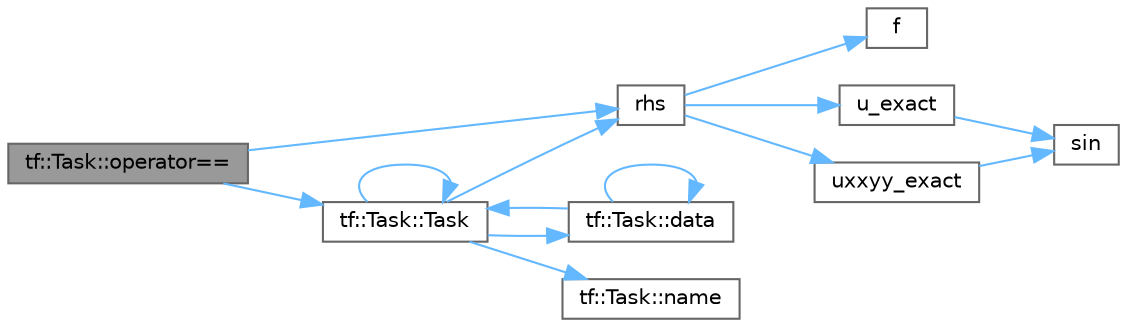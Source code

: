 digraph "tf::Task::operator=="
{
 // LATEX_PDF_SIZE
  bgcolor="transparent";
  edge [fontname=Helvetica,fontsize=10,labelfontname=Helvetica,labelfontsize=10];
  node [fontname=Helvetica,fontsize=10,shape=box,height=0.2,width=0.4];
  rankdir="LR";
  Node1 [id="Node000001",label="tf::Task::operator==",height=0.2,width=0.4,color="gray40", fillcolor="grey60", style="filled", fontcolor="black",tooltip="compares if two tasks are associated with the same graph node"];
  Node1 -> Node2 [id="edge14_Node000001_Node000002",color="steelblue1",style="solid",tooltip=" "];
  Node2 [id="Node000002",label="rhs",height=0.2,width=0.4,color="grey40", fillcolor="white", style="filled",URL="$poisson_8cpp.html#a38c677f5cc4e47bc7505aef707c1bb83",tooltip=" "];
  Node2 -> Node3 [id="edge15_Node000002_Node000003",color="steelblue1",style="solid",tooltip=" "];
  Node3 [id="Node000003",label="f",height=0.2,width=0.4,color="grey40", fillcolor="white", style="filled",URL="$cxx11__tensor__map_8cpp.html#a7f507fea02198f6cb81c86640c7b1a4e",tooltip=" "];
  Node2 -> Node4 [id="edge16_Node000002_Node000004",color="steelblue1",style="solid",tooltip=" "];
  Node4 [id="Node000004",label="u_exact",height=0.2,width=0.4,color="grey40", fillcolor="white", style="filled",URL="$poisson_8cpp.html#a06fc16c4676f839f8de736a6791b6862",tooltip=" "];
  Node4 -> Node5 [id="edge17_Node000004_Node000005",color="steelblue1",style="solid",tooltip=" "];
  Node5 [id="Node000005",label="sin",height=0.2,width=0.4,color="grey40", fillcolor="white", style="filled",URL="$_array_cwise_unary_ops_8h.html#a9cfb0ea58bd813510a9e2db18a5e49f0",tooltip=" "];
  Node2 -> Node6 [id="edge18_Node000002_Node000006",color="steelblue1",style="solid",tooltip=" "];
  Node6 [id="Node000006",label="uxxyy_exact",height=0.2,width=0.4,color="grey40", fillcolor="white", style="filled",URL="$poisson_8cpp.html#a557a61cf12d143424a35123b14048a22",tooltip=" "];
  Node6 -> Node5 [id="edge19_Node000006_Node000005",color="steelblue1",style="solid",tooltip=" "];
  Node1 -> Node7 [id="edge20_Node000001_Node000007",color="steelblue1",style="solid",tooltip=" "];
  Node7 [id="Node000007",label="tf::Task::Task",height=0.2,width=0.4,color="grey40", fillcolor="white", style="filled",URL="$classtf_1_1_task.html#a5ed7ba63e8eeaa0f21fe08c80aa474ba",tooltip="constructs an empty task"];
  Node7 -> Node8 [id="edge21_Node000007_Node000008",color="steelblue1",style="solid",tooltip=" "];
  Node8 [id="Node000008",label="tf::Task::data",height=0.2,width=0.4,color="grey40", fillcolor="white", style="filled",URL="$classtf_1_1_task.html#afd82ab6d6518d1142a72c4d2c97ff114",tooltip="assigns pointer to user data"];
  Node8 -> Node8 [id="edge22_Node000008_Node000008",color="steelblue1",style="solid",tooltip=" "];
  Node8 -> Node7 [id="edge23_Node000008_Node000007",color="steelblue1",style="solid",tooltip=" "];
  Node7 -> Node9 [id="edge24_Node000007_Node000009",color="steelblue1",style="solid",tooltip=" "];
  Node9 [id="Node000009",label="tf::Task::name",height=0.2,width=0.4,color="grey40", fillcolor="white", style="filled",URL="$classtf_1_1_task.html#a08ada0425b490997b6ff7f310107e5e3",tooltip="queries the name of the task"];
  Node7 -> Node2 [id="edge25_Node000007_Node000002",color="steelblue1",style="solid",tooltip=" "];
  Node7 -> Node7 [id="edge26_Node000007_Node000007",color="steelblue1",style="solid",tooltip=" "];
}
